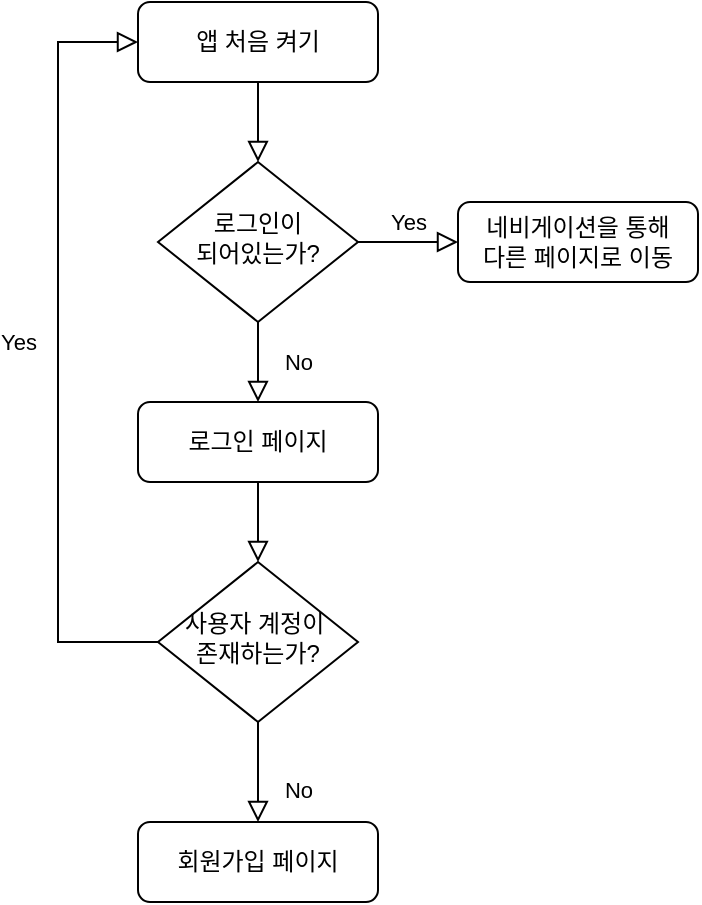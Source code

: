 <mxfile version="18.0.4" type="github" pages="6">
  <diagram id="C5RBs43oDa-KdzZeNtuy" name="메인 페이지">
    <mxGraphModel dx="968" dy="994" grid="1" gridSize="10" guides="1" tooltips="1" connect="1" arrows="1" fold="1" page="1" pageScale="1" pageWidth="827" pageHeight="1169" math="0" shadow="0">
      <root>
        <mxCell id="WIyWlLk6GJQsqaUBKTNV-0" />
        <mxCell id="WIyWlLk6GJQsqaUBKTNV-1" parent="WIyWlLk6GJQsqaUBKTNV-0" />
        <mxCell id="WIyWlLk6GJQsqaUBKTNV-2" value="" style="rounded=0;html=1;jettySize=auto;orthogonalLoop=1;fontSize=11;endArrow=block;endFill=0;endSize=8;strokeWidth=1;shadow=0;labelBackgroundColor=none;edgeStyle=orthogonalEdgeStyle;" parent="WIyWlLk6GJQsqaUBKTNV-1" source="WIyWlLk6GJQsqaUBKTNV-3" target="WIyWlLk6GJQsqaUBKTNV-6" edge="1">
          <mxGeometry relative="1" as="geometry" />
        </mxCell>
        <mxCell id="WIyWlLk6GJQsqaUBKTNV-3" value="앱 처음 켜기" style="rounded=1;whiteSpace=wrap;html=1;fontSize=12;glass=0;strokeWidth=1;shadow=0;" parent="WIyWlLk6GJQsqaUBKTNV-1" vertex="1">
          <mxGeometry x="200" y="120" width="120" height="40" as="geometry" />
        </mxCell>
        <mxCell id="WIyWlLk6GJQsqaUBKTNV-4" value="No" style="rounded=0;html=1;jettySize=auto;orthogonalLoop=1;fontSize=11;endArrow=block;endFill=0;endSize=8;strokeWidth=1;shadow=0;labelBackgroundColor=none;edgeStyle=orthogonalEdgeStyle;entryX=0.5;entryY=0;entryDx=0;entryDy=0;" parent="WIyWlLk6GJQsqaUBKTNV-1" source="WIyWlLk6GJQsqaUBKTNV-6" target="2xkAwa8HTgMHsSk2tXgx-1" edge="1">
          <mxGeometry y="20" relative="1" as="geometry">
            <mxPoint as="offset" />
            <mxPoint x="260" y="310" as="targetPoint" />
          </mxGeometry>
        </mxCell>
        <mxCell id="WIyWlLk6GJQsqaUBKTNV-5" value="Yes" style="edgeStyle=orthogonalEdgeStyle;rounded=0;html=1;jettySize=auto;orthogonalLoop=1;fontSize=11;endArrow=block;endFill=0;endSize=8;strokeWidth=1;shadow=0;labelBackgroundColor=none;" parent="WIyWlLk6GJQsqaUBKTNV-1" source="WIyWlLk6GJQsqaUBKTNV-6" target="WIyWlLk6GJQsqaUBKTNV-7" edge="1">
          <mxGeometry y="10" relative="1" as="geometry">
            <mxPoint as="offset" />
          </mxGeometry>
        </mxCell>
        <mxCell id="WIyWlLk6GJQsqaUBKTNV-6" value="로그인이 &lt;br&gt;되어있는가?" style="rhombus;whiteSpace=wrap;html=1;shadow=0;fontFamily=Helvetica;fontSize=12;align=center;strokeWidth=1;spacing=6;spacingTop=-4;" parent="WIyWlLk6GJQsqaUBKTNV-1" vertex="1">
          <mxGeometry x="210" y="200" width="100" height="80" as="geometry" />
        </mxCell>
        <mxCell id="WIyWlLk6GJQsqaUBKTNV-7" value="네비게이션을 통해&lt;br&gt;다른 페이지로 이동" style="rounded=1;whiteSpace=wrap;html=1;fontSize=12;glass=0;strokeWidth=1;shadow=0;" parent="WIyWlLk6GJQsqaUBKTNV-1" vertex="1">
          <mxGeometry x="360" y="220" width="120" height="40" as="geometry" />
        </mxCell>
        <mxCell id="WIyWlLk6GJQsqaUBKTNV-8" value="No" style="rounded=0;html=1;jettySize=auto;orthogonalLoop=1;fontSize=11;endArrow=block;endFill=0;endSize=8;strokeWidth=1;shadow=0;labelBackgroundColor=none;edgeStyle=orthogonalEdgeStyle;" parent="WIyWlLk6GJQsqaUBKTNV-1" source="WIyWlLk6GJQsqaUBKTNV-10" target="WIyWlLk6GJQsqaUBKTNV-11" edge="1">
          <mxGeometry x="0.333" y="20" relative="1" as="geometry">
            <mxPoint as="offset" />
          </mxGeometry>
        </mxCell>
        <mxCell id="TLVHUFIP5C9zybmoT3AE-4" style="edgeStyle=orthogonalEdgeStyle;rounded=0;orthogonalLoop=1;jettySize=auto;html=1;exitX=0;exitY=0.5;exitDx=0;exitDy=0;entryX=0;entryY=0.5;entryDx=0;entryDy=0;endArrow=block;endFill=0;endSize=8;" edge="1" parent="WIyWlLk6GJQsqaUBKTNV-1" source="WIyWlLk6GJQsqaUBKTNV-10" target="WIyWlLk6GJQsqaUBKTNV-3">
          <mxGeometry relative="1" as="geometry">
            <Array as="points">
              <mxPoint x="160" y="440" />
              <mxPoint x="160" y="140" />
            </Array>
          </mxGeometry>
        </mxCell>
        <mxCell id="evQ_pMqq1Nc-0Edl0Rth-8" value="Yes" style="edgeLabel;html=1;align=center;verticalAlign=middle;resizable=0;points=[];" vertex="1" connectable="0" parent="TLVHUFIP5C9zybmoT3AE-4">
          <mxGeometry x="-0.067" y="-2" relative="1" as="geometry">
            <mxPoint x="-22" y="-18" as="offset" />
          </mxGeometry>
        </mxCell>
        <mxCell id="WIyWlLk6GJQsqaUBKTNV-10" value="사용자 계정이&amp;nbsp;&lt;br&gt;존재하는가?" style="rhombus;whiteSpace=wrap;html=1;shadow=0;fontFamily=Helvetica;fontSize=12;align=center;strokeWidth=1;spacing=6;spacingTop=-4;" parent="WIyWlLk6GJQsqaUBKTNV-1" vertex="1">
          <mxGeometry x="210" y="400" width="100" height="80" as="geometry" />
        </mxCell>
        <mxCell id="WIyWlLk6GJQsqaUBKTNV-11" value="회원가입 페이지" style="rounded=1;whiteSpace=wrap;html=1;fontSize=12;glass=0;strokeWidth=1;shadow=0;" parent="WIyWlLk6GJQsqaUBKTNV-1" vertex="1">
          <mxGeometry x="200" y="530" width="120" height="40" as="geometry" />
        </mxCell>
        <mxCell id="2xkAwa8HTgMHsSk2tXgx-3" value="" style="edgeStyle=orthogonalEdgeStyle;rounded=0;orthogonalLoop=1;jettySize=auto;html=1;endArrow=block;endFill=0;endSize=8;" parent="WIyWlLk6GJQsqaUBKTNV-1" source="2xkAwa8HTgMHsSk2tXgx-1" target="WIyWlLk6GJQsqaUBKTNV-10" edge="1">
          <mxGeometry relative="1" as="geometry" />
        </mxCell>
        <mxCell id="2xkAwa8HTgMHsSk2tXgx-1" value="로그인 페이지" style="rounded=1;whiteSpace=wrap;html=1;" parent="WIyWlLk6GJQsqaUBKTNV-1" vertex="1">
          <mxGeometry x="200" y="320" width="120" height="40" as="geometry" />
        </mxCell>
      </root>
    </mxGraphModel>
  </diagram>
  <diagram id="oDTKHBYF9CjuRPV_wIWu" name="식물 구매 페이지">
    <mxGraphModel dx="968" dy="994" grid="1" gridSize="10" guides="1" tooltips="1" connect="1" arrows="1" fold="1" page="1" pageScale="1" pageWidth="827" pageHeight="1169" math="0" shadow="0">
      <root>
        <mxCell id="0" />
        <mxCell id="1" parent="0" />
        <mxCell id="GZ9RXzgId8T2_DMuncNv-2" value="" style="edgeStyle=orthogonalEdgeStyle;rounded=0;orthogonalLoop=1;jettySize=auto;html=1;endArrow=block;endFill=0;endSize=8;" edge="1" parent="1" source="2-qUmga1zoLbRbnCdZnu-1" target="GZ9RXzgId8T2_DMuncNv-1">
          <mxGeometry relative="1" as="geometry" />
        </mxCell>
        <mxCell id="GZ9RXzgId8T2_DMuncNv-3" style="edgeStyle=orthogonalEdgeStyle;rounded=0;orthogonalLoop=1;jettySize=auto;html=1;endArrow=block;endFill=0;endSize=8;entryX=0.5;entryY=0;entryDx=0;entryDy=0;" edge="1" parent="1" source="2-qUmga1zoLbRbnCdZnu-1" target="GZ9RXzgId8T2_DMuncNv-4">
          <mxGeometry relative="1" as="geometry">
            <mxPoint x="320" y="210" as="targetPoint" />
          </mxGeometry>
        </mxCell>
        <mxCell id="2-qUmga1zoLbRbnCdZnu-1" value="구매 페이지" style="rounded=1;whiteSpace=wrap;html=1;" vertex="1" parent="1">
          <mxGeometry x="200" y="120" width="120" height="40" as="geometry" />
        </mxCell>
        <mxCell id="GZ9RXzgId8T2_DMuncNv-7" value="" style="edgeStyle=orthogonalEdgeStyle;rounded=0;orthogonalLoop=1;jettySize=auto;html=1;endArrow=block;endFill=0;endSize=8;" edge="1" parent="1" source="GZ9RXzgId8T2_DMuncNv-1" target="GZ9RXzgId8T2_DMuncNv-6">
          <mxGeometry relative="1" as="geometry" />
        </mxCell>
        <mxCell id="GZ9RXzgId8T2_DMuncNv-1" value="물품 종류 선택" style="rounded=1;whiteSpace=wrap;html=1;" vertex="1" parent="1">
          <mxGeometry x="120" y="200" width="120" height="40" as="geometry" />
        </mxCell>
        <mxCell id="GZ9RXzgId8T2_DMuncNv-10" style="edgeStyle=orthogonalEdgeStyle;rounded=0;orthogonalLoop=1;jettySize=auto;html=1;exitX=0.5;exitY=1;exitDx=0;exitDy=0;entryX=0.5;entryY=0;entryDx=0;entryDy=0;endArrow=block;endFill=0;endSize=8;" edge="1" parent="1" source="GZ9RXzgId8T2_DMuncNv-4" target="GZ9RXzgId8T2_DMuncNv-8">
          <mxGeometry relative="1" as="geometry">
            <Array as="points">
              <mxPoint x="340" y="340" />
              <mxPoint x="260" y="340" />
            </Array>
          </mxGeometry>
        </mxCell>
        <mxCell id="GZ9RXzgId8T2_DMuncNv-4" value="물품 직접 선택" style="rounded=1;whiteSpace=wrap;html=1;" vertex="1" parent="1">
          <mxGeometry x="280" y="200" width="120" height="40" as="geometry" />
        </mxCell>
        <mxCell id="GZ9RXzgId8T2_DMuncNv-9" value="" style="edgeStyle=orthogonalEdgeStyle;rounded=0;orthogonalLoop=1;jettySize=auto;html=1;endArrow=block;endFill=0;endSize=8;" edge="1" parent="1" source="GZ9RXzgId8T2_DMuncNv-6" target="GZ9RXzgId8T2_DMuncNv-8">
          <mxGeometry relative="1" as="geometry" />
        </mxCell>
        <mxCell id="GZ9RXzgId8T2_DMuncNv-6" value="세부 종류 선택" style="rounded=1;whiteSpace=wrap;html=1;" vertex="1" parent="1">
          <mxGeometry x="120" y="280" width="120" height="40" as="geometry" />
        </mxCell>
        <mxCell id="_7WPd1eZbgNDk28E6osv-6" value="" style="edgeStyle=orthogonalEdgeStyle;rounded=0;orthogonalLoop=1;jettySize=auto;html=1;endArrow=block;endFill=0;endSize=8;" edge="1" parent="1" source="GZ9RXzgId8T2_DMuncNv-8" target="_7WPd1eZbgNDk28E6osv-5">
          <mxGeometry relative="1" as="geometry" />
        </mxCell>
        <mxCell id="GZ9RXzgId8T2_DMuncNv-8" value="해당 물품 정보 출력" style="rounded=1;whiteSpace=wrap;html=1;" vertex="1" parent="1">
          <mxGeometry x="200" y="360" width="120" height="40" as="geometry" />
        </mxCell>
        <mxCell id="_7WPd1eZbgNDk28E6osv-9" style="edgeStyle=orthogonalEdgeStyle;rounded=0;orthogonalLoop=1;jettySize=auto;html=1;exitX=0.5;exitY=1;exitDx=0;exitDy=0;entryX=0.5;entryY=0;entryDx=0;entryDy=0;endArrow=block;endFill=0;endSize=8;" edge="1" parent="1" source="_7WPd1eZbgNDk28E6osv-5" target="_7WPd1eZbgNDk28E6osv-7">
          <mxGeometry relative="1" as="geometry" />
        </mxCell>
        <mxCell id="_7WPd1eZbgNDk28E6osv-10" style="edgeStyle=orthogonalEdgeStyle;rounded=0;orthogonalLoop=1;jettySize=auto;html=1;exitX=0.5;exitY=1;exitDx=0;exitDy=0;entryX=0.5;entryY=0;entryDx=0;entryDy=0;endArrow=block;endFill=0;endSize=8;" edge="1" parent="1" source="_7WPd1eZbgNDk28E6osv-5" target="_7WPd1eZbgNDk28E6osv-8">
          <mxGeometry relative="1" as="geometry" />
        </mxCell>
        <mxCell id="oOCasmnb8hrYTDNxffxm-1" value="Yes" style="edgeLabel;html=1;align=center;verticalAlign=middle;resizable=0;points=[];" vertex="1" connectable="0" parent="_7WPd1eZbgNDk28E6osv-10">
          <mxGeometry x="-0.85" y="1" relative="1" as="geometry">
            <mxPoint x="-1" y="21" as="offset" />
          </mxGeometry>
        </mxCell>
        <mxCell id="_7WPd1eZbgNDk28E6osv-15" style="edgeStyle=orthogonalEdgeStyle;rounded=0;orthogonalLoop=1;jettySize=auto;html=1;exitX=0;exitY=0.5;exitDx=0;exitDy=0;entryX=0;entryY=0.5;entryDx=0;entryDy=0;endArrow=block;endFill=0;endSize=8;" edge="1" parent="1" source="_7WPd1eZbgNDk28E6osv-5" target="GZ9RXzgId8T2_DMuncNv-8">
          <mxGeometry relative="1" as="geometry">
            <Array as="points">
              <mxPoint x="160" y="480" />
              <mxPoint x="160" y="380" />
            </Array>
          </mxGeometry>
        </mxCell>
        <mxCell id="_7WPd1eZbgNDk28E6osv-16" value="No" style="edgeLabel;html=1;align=center;verticalAlign=middle;resizable=0;points=[];" vertex="1" connectable="0" parent="_7WPd1eZbgNDk28E6osv-15">
          <mxGeometry x="-0.126" relative="1" as="geometry">
            <mxPoint x="-20" y="-17" as="offset" />
          </mxGeometry>
        </mxCell>
        <mxCell id="_7WPd1eZbgNDk28E6osv-5" value="구매 의향이&amp;nbsp;&lt;br&gt;있는가?" style="rhombus;whiteSpace=wrap;html=1;rounded=1;" vertex="1" parent="1">
          <mxGeometry x="210" y="440" width="100" height="80" as="geometry" />
        </mxCell>
        <mxCell id="_7WPd1eZbgNDk28E6osv-12" value="" style="edgeStyle=orthogonalEdgeStyle;rounded=0;orthogonalLoop=1;jettySize=auto;html=1;endArrow=block;endFill=0;endSize=8;" edge="1" parent="1" source="_7WPd1eZbgNDk28E6osv-7" target="_7WPd1eZbgNDk28E6osv-11">
          <mxGeometry relative="1" as="geometry" />
        </mxCell>
        <mxCell id="_7WPd1eZbgNDk28E6osv-7" value="결제 페이지" style="rounded=1;whiteSpace=wrap;html=1;" vertex="1" parent="1">
          <mxGeometry x="120" y="560" width="120" height="40" as="geometry" />
        </mxCell>
        <mxCell id="_7WPd1eZbgNDk28E6osv-8" value="장바구니&lt;br&gt;(마이페이지 확인 O)" style="rounded=1;whiteSpace=wrap;html=1;" vertex="1" parent="1">
          <mxGeometry x="280" y="560" width="120" height="40" as="geometry" />
        </mxCell>
        <mxCell id="_7WPd1eZbgNDk28E6osv-14" value="" style="edgeStyle=orthogonalEdgeStyle;rounded=0;orthogonalLoop=1;jettySize=auto;html=1;endArrow=block;endFill=0;endSize=8;" edge="1" parent="1" source="_7WPd1eZbgNDk28E6osv-11" target="_7WPd1eZbgNDk28E6osv-13">
          <mxGeometry relative="1" as="geometry" />
        </mxCell>
        <mxCell id="_7WPd1eZbgNDk28E6osv-11" value="결제 정보 입력" style="rounded=1;whiteSpace=wrap;html=1;" vertex="1" parent="1">
          <mxGeometry x="120" y="640" width="120" height="40" as="geometry" />
        </mxCell>
        <mxCell id="_7WPd1eZbgNDk28E6osv-13" value="결제 완료&lt;br&gt;(마이페이지 확인 O)" style="rounded=1;whiteSpace=wrap;html=1;" vertex="1" parent="1">
          <mxGeometry x="120" y="720" width="120" height="40" as="geometry" />
        </mxCell>
      </root>
    </mxGraphModel>
  </diagram>
  <diagram id="PoeFSGQP3gWe6JsxjKrG" name="식물 판매 페이지">
    <mxGraphModel dx="968" dy="994" grid="1" gridSize="10" guides="1" tooltips="1" connect="1" arrows="1" fold="1" page="1" pageScale="1" pageWidth="827" pageHeight="1169" math="0" shadow="0">
      <root>
        <mxCell id="0" />
        <mxCell id="1" parent="0" />
        <mxCell id="azMKZJ2cHj6LYxvBU8qA-2" value="" style="edgeStyle=orthogonalEdgeStyle;rounded=0;orthogonalLoop=1;jettySize=auto;html=1;endArrow=block;endFill=0;endSize=8;" edge="1" parent="1" source="Orivq2-BfMDEm1u5as4S-1" target="azMKZJ2cHj6LYxvBU8qA-1">
          <mxGeometry relative="1" as="geometry" />
        </mxCell>
        <mxCell id="Orivq2-BfMDEm1u5as4S-1" value="구매 페이지" style="rounded=1;whiteSpace=wrap;html=1;" vertex="1" parent="1">
          <mxGeometry x="200" y="120" width="120" height="40" as="geometry" />
        </mxCell>
        <mxCell id="azMKZJ2cHj6LYxvBU8qA-4" value="" style="edgeStyle=orthogonalEdgeStyle;rounded=0;orthogonalLoop=1;jettySize=auto;html=1;endArrow=block;endFill=0;endSize=8;" edge="1" parent="1" source="azMKZJ2cHj6LYxvBU8qA-1" target="azMKZJ2cHj6LYxvBU8qA-3">
          <mxGeometry relative="1" as="geometry" />
        </mxCell>
        <mxCell id="azMKZJ2cHj6LYxvBU8qA-1" value="상품 등록 버튼 클릭&lt;br&gt;(구매 페이지의 + 버튼)" style="rounded=1;whiteSpace=wrap;html=1;" vertex="1" parent="1">
          <mxGeometry x="200" y="200" width="120" height="40" as="geometry" />
        </mxCell>
        <mxCell id="HQgkdHU-rmNsLyYArUgF-2" value="" style="edgeStyle=orthogonalEdgeStyle;rounded=0;orthogonalLoop=1;jettySize=auto;html=1;endArrow=block;endFill=0;endSize=8;" edge="1" parent="1" source="azMKZJ2cHj6LYxvBU8qA-3" target="HQgkdHU-rmNsLyYArUgF-1">
          <mxGeometry relative="1" as="geometry" />
        </mxCell>
        <mxCell id="azMKZJ2cHj6LYxvBU8qA-3" value="거래 설정 페이지" style="rounded=1;whiteSpace=wrap;html=1;" vertex="1" parent="1">
          <mxGeometry x="200" y="280" width="120" height="40" as="geometry" />
        </mxCell>
        <mxCell id="HQgkdHU-rmNsLyYArUgF-4" value="" style="edgeStyle=orthogonalEdgeStyle;rounded=0;orthogonalLoop=1;jettySize=auto;html=1;endArrow=block;endFill=0;endSize=8;" edge="1" parent="1" source="HQgkdHU-rmNsLyYArUgF-1" target="HQgkdHU-rmNsLyYArUgF-3">
          <mxGeometry relative="1" as="geometry" />
        </mxCell>
        <mxCell id="HQgkdHU-rmNsLyYArUgF-1" value="가이드라인 설정" style="rounded=1;whiteSpace=wrap;html=1;" vertex="1" parent="1">
          <mxGeometry x="200" y="360" width="120" height="40" as="geometry" />
        </mxCell>
        <mxCell id="HQgkdHU-rmNsLyYArUgF-6" value="" style="edgeStyle=orthogonalEdgeStyle;rounded=0;orthogonalLoop=1;jettySize=auto;html=1;endArrow=block;endFill=0;endSize=8;" edge="1" parent="1" source="HQgkdHU-rmNsLyYArUgF-3" target="HQgkdHU-rmNsLyYArUgF-5">
          <mxGeometry relative="1" as="geometry" />
        </mxCell>
        <mxCell id="HQgkdHU-rmNsLyYArUgF-9" value="Yes" style="edgeLabel;html=1;align=center;verticalAlign=middle;resizable=0;points=[];" vertex="1" connectable="0" parent="HQgkdHU-rmNsLyYArUgF-6">
          <mxGeometry x="-0.1" y="1" relative="1" as="geometry">
            <mxPoint x="19" as="offset" />
          </mxGeometry>
        </mxCell>
        <mxCell id="j5ycJaIL8nIeWLuPe-aK-2" value="" style="edgeStyle=orthogonalEdgeStyle;rounded=0;orthogonalLoop=1;jettySize=auto;html=1;endArrow=block;endFill=0;endSize=8;" edge="1" parent="1" source="HQgkdHU-rmNsLyYArUgF-3" target="j5ycJaIL8nIeWLuPe-aK-1">
          <mxGeometry relative="1" as="geometry" />
        </mxCell>
        <mxCell id="j5ycJaIL8nIeWLuPe-aK-3" value="No" style="edgeLabel;html=1;align=center;verticalAlign=middle;resizable=0;points=[];" vertex="1" connectable="0" parent="j5ycJaIL8nIeWLuPe-aK-2">
          <mxGeometry x="-0.2" y="-1" relative="1" as="geometry">
            <mxPoint y="-11" as="offset" />
          </mxGeometry>
        </mxCell>
        <mxCell id="HQgkdHU-rmNsLyYArUgF-3" value="가이드라인이&lt;br&gt;적절한가?" style="rhombus;whiteSpace=wrap;html=1;rounded=1;" vertex="1" parent="1">
          <mxGeometry x="210" y="440" width="100" height="80" as="geometry" />
        </mxCell>
        <mxCell id="HQgkdHU-rmNsLyYArUgF-8" value="" style="edgeStyle=orthogonalEdgeStyle;rounded=0;orthogonalLoop=1;jettySize=auto;html=1;endArrow=block;endFill=0;endSize=8;" edge="1" parent="1" source="HQgkdHU-rmNsLyYArUgF-5" target="HQgkdHU-rmNsLyYArUgF-7">
          <mxGeometry relative="1" as="geometry" />
        </mxCell>
        <mxCell id="HQgkdHU-rmNsLyYArUgF-5" value="판매글 등록 버튼 클릭" style="whiteSpace=wrap;html=1;rounded=1;" vertex="1" parent="1">
          <mxGeometry x="200" y="560" width="120" height="40" as="geometry" />
        </mxCell>
        <mxCell id="j5ycJaIL8nIeWLuPe-aK-8" value="" style="edgeStyle=orthogonalEdgeStyle;rounded=0;orthogonalLoop=1;jettySize=auto;html=1;endArrow=block;endFill=0;endSize=8;" edge="1" parent="1" source="HQgkdHU-rmNsLyYArUgF-7" target="j5ycJaIL8nIeWLuPe-aK-7">
          <mxGeometry relative="1" as="geometry" />
        </mxCell>
        <mxCell id="HQgkdHU-rmNsLyYArUgF-7" value="게시글 등록 완료&lt;br&gt;(판매중, 완료 내역)" style="whiteSpace=wrap;html=1;rounded=1;" vertex="1" parent="1">
          <mxGeometry x="200" y="640" width="120" height="40" as="geometry" />
        </mxCell>
        <mxCell id="j5ycJaIL8nIeWLuPe-aK-5" value="" style="edgeStyle=orthogonalEdgeStyle;rounded=0;orthogonalLoop=1;jettySize=auto;html=1;endArrow=block;endFill=0;endSize=8;" edge="1" parent="1" source="j5ycJaIL8nIeWLuPe-aK-1" target="j5ycJaIL8nIeWLuPe-aK-4">
          <mxGeometry relative="1" as="geometry" />
        </mxCell>
        <mxCell id="j5ycJaIL8nIeWLuPe-aK-1" value="게시글 검증" style="whiteSpace=wrap;html=1;rounded=1;" vertex="1" parent="1">
          <mxGeometry x="360" y="460" width="120" height="40" as="geometry" />
        </mxCell>
        <mxCell id="j5ycJaIL8nIeWLuPe-aK-6" style="edgeStyle=orthogonalEdgeStyle;rounded=0;orthogonalLoop=1;jettySize=auto;html=1;exitX=1;exitY=0.5;exitDx=0;exitDy=0;entryX=1;entryY=0.5;entryDx=0;entryDy=0;endArrow=block;endFill=0;endSize=8;" edge="1" parent="1" source="j5ycJaIL8nIeWLuPe-aK-4" target="HQgkdHU-rmNsLyYArUgF-1">
          <mxGeometry relative="1" as="geometry" />
        </mxCell>
        <mxCell id="j5ycJaIL8nIeWLuPe-aK-4" value="가이드라인 재작성" style="whiteSpace=wrap;html=1;rounded=1;" vertex="1" parent="1">
          <mxGeometry x="520" y="460" width="120" height="40" as="geometry" />
        </mxCell>
        <mxCell id="j5ycJaIL8nIeWLuPe-aK-7" value="마이페이지에서 확인" style="whiteSpace=wrap;html=1;rounded=1;" vertex="1" parent="1">
          <mxGeometry x="200" y="720" width="120" height="40" as="geometry" />
        </mxCell>
      </root>
    </mxGraphModel>
  </diagram>
  <diagram id="0Qu2bqM3ZP0Hfqt-f_2R" name="경매 구매 페이지">
    <mxGraphModel dx="968" dy="994" grid="1" gridSize="10" guides="1" tooltips="1" connect="1" arrows="1" fold="1" page="1" pageScale="1" pageWidth="827" pageHeight="1169" math="0" shadow="0">
      <root>
        <mxCell id="0" />
        <mxCell id="1" parent="0" />
        <mxCell id="4LsOsaFE_U8WdSnjimtb-1" value="" style="edgeStyle=orthogonalEdgeStyle;rounded=0;orthogonalLoop=1;jettySize=auto;html=1;endArrow=block;endFill=0;endSize=8;" edge="1" parent="1" source="4LsOsaFE_U8WdSnjimtb-3" target="4LsOsaFE_U8WdSnjimtb-5">
          <mxGeometry relative="1" as="geometry" />
        </mxCell>
        <mxCell id="4LsOsaFE_U8WdSnjimtb-2" style="edgeStyle=orthogonalEdgeStyle;rounded=0;orthogonalLoop=1;jettySize=auto;html=1;endArrow=block;endFill=0;endSize=8;entryX=0.5;entryY=0;entryDx=0;entryDy=0;" edge="1" parent="1" source="4LsOsaFE_U8WdSnjimtb-3" target="4LsOsaFE_U8WdSnjimtb-7">
          <mxGeometry relative="1" as="geometry">
            <mxPoint x="320" y="210" as="targetPoint" />
          </mxGeometry>
        </mxCell>
        <mxCell id="4LsOsaFE_U8WdSnjimtb-3" value="경매 페이지" style="rounded=1;whiteSpace=wrap;html=1;" vertex="1" parent="1">
          <mxGeometry x="200" y="120" width="120" height="40" as="geometry" />
        </mxCell>
        <mxCell id="4LsOsaFE_U8WdSnjimtb-4" value="" style="edgeStyle=orthogonalEdgeStyle;rounded=0;orthogonalLoop=1;jettySize=auto;html=1;endArrow=block;endFill=0;endSize=8;" edge="1" parent="1" source="4LsOsaFE_U8WdSnjimtb-5" target="4LsOsaFE_U8WdSnjimtb-9">
          <mxGeometry relative="1" as="geometry" />
        </mxCell>
        <mxCell id="4LsOsaFE_U8WdSnjimtb-5" value="식물 검색" style="rounded=1;whiteSpace=wrap;html=1;" vertex="1" parent="1">
          <mxGeometry x="120" y="200" width="120" height="40" as="geometry" />
        </mxCell>
        <mxCell id="4LsOsaFE_U8WdSnjimtb-6" style="edgeStyle=orthogonalEdgeStyle;rounded=0;orthogonalLoop=1;jettySize=auto;html=1;exitX=0.5;exitY=1;exitDx=0;exitDy=0;entryX=0.5;entryY=0;entryDx=0;entryDy=0;endArrow=block;endFill=0;endSize=8;" edge="1" parent="1" source="4LsOsaFE_U8WdSnjimtb-7" target="4LsOsaFE_U8WdSnjimtb-11">
          <mxGeometry relative="1" as="geometry">
            <Array as="points">
              <mxPoint x="340" y="340" />
              <mxPoint x="260" y="340" />
            </Array>
          </mxGeometry>
        </mxCell>
        <mxCell id="4LsOsaFE_U8WdSnjimtb-7" value="경매 페이지 메인화면의&lt;br&gt;상품 선택" style="rounded=1;whiteSpace=wrap;html=1;" vertex="1" parent="1">
          <mxGeometry x="280" y="200" width="120" height="40" as="geometry" />
        </mxCell>
        <mxCell id="4LsOsaFE_U8WdSnjimtb-8" value="" style="edgeStyle=orthogonalEdgeStyle;rounded=0;orthogonalLoop=1;jettySize=auto;html=1;endArrow=block;endFill=0;endSize=8;" edge="1" parent="1" source="4LsOsaFE_U8WdSnjimtb-9" target="4LsOsaFE_U8WdSnjimtb-11">
          <mxGeometry relative="1" as="geometry" />
        </mxCell>
        <mxCell id="4LsOsaFE_U8WdSnjimtb-9" value="검색 결과에서 상품 선택" style="rounded=1;whiteSpace=wrap;html=1;" vertex="1" parent="1">
          <mxGeometry x="120" y="280" width="120" height="40" as="geometry" />
        </mxCell>
        <mxCell id="4LsOsaFE_U8WdSnjimtb-10" value="" style="edgeStyle=orthogonalEdgeStyle;rounded=0;orthogonalLoop=1;jettySize=auto;html=1;endArrow=block;endFill=0;endSize=8;" edge="1" parent="1" source="4LsOsaFE_U8WdSnjimtb-11" target="4LsOsaFE_U8WdSnjimtb-17">
          <mxGeometry relative="1" as="geometry" />
        </mxCell>
        <mxCell id="4LsOsaFE_U8WdSnjimtb-11" value="해당 경매 상품 &lt;br&gt;정보 출력" style="rounded=1;whiteSpace=wrap;html=1;" vertex="1" parent="1">
          <mxGeometry x="200" y="360" width="120" height="40" as="geometry" />
        </mxCell>
        <mxCell id="4LsOsaFE_U8WdSnjimtb-12" style="edgeStyle=orthogonalEdgeStyle;rounded=0;orthogonalLoop=1;jettySize=auto;html=1;exitX=0.5;exitY=1;exitDx=0;exitDy=0;entryX=0.5;entryY=0;entryDx=0;entryDy=0;endArrow=block;endFill=0;endSize=8;" edge="1" parent="1" source="4LsOsaFE_U8WdSnjimtb-17" target="4LsOsaFE_U8WdSnjimtb-19">
          <mxGeometry relative="1" as="geometry" />
        </mxCell>
        <mxCell id="4LsOsaFE_U8WdSnjimtb-13" style="edgeStyle=orthogonalEdgeStyle;rounded=0;orthogonalLoop=1;jettySize=auto;html=1;exitX=0.5;exitY=1;exitDx=0;exitDy=0;entryX=0.5;entryY=0;entryDx=0;entryDy=0;endArrow=block;endFill=0;endSize=8;" edge="1" parent="1" source="4LsOsaFE_U8WdSnjimtb-17" target="4LsOsaFE_U8WdSnjimtb-20">
          <mxGeometry relative="1" as="geometry" />
        </mxCell>
        <mxCell id="4LsOsaFE_U8WdSnjimtb-14" value="Yes" style="edgeLabel;html=1;align=center;verticalAlign=middle;resizable=0;points=[];" vertex="1" connectable="0" parent="4LsOsaFE_U8WdSnjimtb-13">
          <mxGeometry x="-0.85" y="1" relative="1" as="geometry">
            <mxPoint x="-1" y="21" as="offset" />
          </mxGeometry>
        </mxCell>
        <mxCell id="4LsOsaFE_U8WdSnjimtb-15" style="edgeStyle=orthogonalEdgeStyle;rounded=0;orthogonalLoop=1;jettySize=auto;html=1;exitX=0;exitY=0.5;exitDx=0;exitDy=0;entryX=0;entryY=0.5;entryDx=0;entryDy=0;endArrow=block;endFill=0;endSize=8;" edge="1" parent="1" source="4LsOsaFE_U8WdSnjimtb-17" target="4LsOsaFE_U8WdSnjimtb-11">
          <mxGeometry relative="1" as="geometry">
            <Array as="points">
              <mxPoint x="160" y="480" />
              <mxPoint x="160" y="380" />
            </Array>
          </mxGeometry>
        </mxCell>
        <mxCell id="4LsOsaFE_U8WdSnjimtb-16" value="No" style="edgeLabel;html=1;align=center;verticalAlign=middle;resizable=0;points=[];" vertex="1" connectable="0" parent="4LsOsaFE_U8WdSnjimtb-15">
          <mxGeometry x="-0.126" relative="1" as="geometry">
            <mxPoint x="-20" y="-17" as="offset" />
          </mxGeometry>
        </mxCell>
        <mxCell id="4LsOsaFE_U8WdSnjimtb-17" value="입찰 의향이&amp;nbsp;&lt;br&gt;있는가?" style="rhombus;whiteSpace=wrap;html=1;rounded=1;" vertex="1" parent="1">
          <mxGeometry x="210" y="440" width="100" height="80" as="geometry" />
        </mxCell>
        <mxCell id="4LsOsaFE_U8WdSnjimtb-18" value="" style="edgeStyle=orthogonalEdgeStyle;rounded=0;orthogonalLoop=1;jettySize=auto;html=1;endArrow=block;endFill=0;endSize=8;" edge="1" parent="1" source="4LsOsaFE_U8WdSnjimtb-19" target="4LsOsaFE_U8WdSnjimtb-22">
          <mxGeometry relative="1" as="geometry" />
        </mxCell>
        <mxCell id="4LsOsaFE_U8WdSnjimtb-19" value="입찰 페이지&lt;br&gt;(입찰금액 적기)" style="rounded=1;whiteSpace=wrap;html=1;" vertex="1" parent="1">
          <mxGeometry x="120" y="560" width="120" height="40" as="geometry" />
        </mxCell>
        <mxCell id="4LsOsaFE_U8WdSnjimtb-20" value="장바구니&lt;br&gt;(마이페이지 확인 O)" style="rounded=1;whiteSpace=wrap;html=1;" vertex="1" parent="1">
          <mxGeometry x="280" y="560" width="120" height="40" as="geometry" />
        </mxCell>
        <mxCell id="4LsOsaFE_U8WdSnjimtb-21" value="" style="edgeStyle=orthogonalEdgeStyle;rounded=0;orthogonalLoop=1;jettySize=auto;html=1;endArrow=block;endFill=0;endSize=8;" edge="1" parent="1" source="4LsOsaFE_U8WdSnjimtb-22" target="4LsOsaFE_U8WdSnjimtb-23">
          <mxGeometry relative="1" as="geometry" />
        </mxCell>
        <mxCell id="4LsOsaFE_U8WdSnjimtb-22" value="마이 페이지" style="rounded=1;whiteSpace=wrap;html=1;" vertex="1" parent="1">
          <mxGeometry x="120" y="640" width="120" height="40" as="geometry" />
        </mxCell>
        <mxCell id="ahCnCh8UkxsBGP4r5AiT-2" value="" style="edgeStyle=orthogonalEdgeStyle;rounded=0;orthogonalLoop=1;jettySize=auto;html=1;endArrow=block;endFill=0;endSize=8;" edge="1" parent="1" source="4LsOsaFE_U8WdSnjimtb-23" target="ahCnCh8UkxsBGP4r5AiT-1">
          <mxGeometry relative="1" as="geometry" />
        </mxCell>
        <mxCell id="4LsOsaFE_U8WdSnjimtb-23" value="입찰한 식물 확인" style="rounded=1;whiteSpace=wrap;html=1;" vertex="1" parent="1">
          <mxGeometry x="120" y="720" width="120" height="40" as="geometry" />
        </mxCell>
        <mxCell id="Ztavy6mWLgoEwIXnSNcf-4" style="edgeStyle=orthogonalEdgeStyle;rounded=0;orthogonalLoop=1;jettySize=auto;html=1;exitX=0.5;exitY=1;exitDx=0;exitDy=0;entryX=0.5;entryY=0;entryDx=0;entryDy=0;endArrow=block;endFill=0;endSize=8;" edge="1" parent="1" source="ahCnCh8UkxsBGP4r5AiT-1" target="Ztavy6mWLgoEwIXnSNcf-2">
          <mxGeometry relative="1" as="geometry" />
        </mxCell>
        <mxCell id="ahCnCh8UkxsBGP4r5AiT-1" value="결제 페이지" style="rounded=1;whiteSpace=wrap;html=1;" vertex="1" parent="1">
          <mxGeometry x="120" y="800" width="120" height="40" as="geometry" />
        </mxCell>
        <mxCell id="Ztavy6mWLgoEwIXnSNcf-1" value="" style="edgeStyle=orthogonalEdgeStyle;rounded=0;orthogonalLoop=1;jettySize=auto;html=1;endArrow=block;endFill=0;endSize=8;" edge="1" parent="1" source="Ztavy6mWLgoEwIXnSNcf-2" target="Ztavy6mWLgoEwIXnSNcf-3">
          <mxGeometry relative="1" as="geometry" />
        </mxCell>
        <mxCell id="Ztavy6mWLgoEwIXnSNcf-2" value="결제 정보 입력" style="rounded=1;whiteSpace=wrap;html=1;" vertex="1" parent="1">
          <mxGeometry x="120" y="880" width="120" height="40" as="geometry" />
        </mxCell>
        <mxCell id="Ztavy6mWLgoEwIXnSNcf-3" value="결제 완료&lt;br&gt;(마이페이지 확인 O)" style="rounded=1;whiteSpace=wrap;html=1;" vertex="1" parent="1">
          <mxGeometry x="120" y="960" width="120" height="40" as="geometry" />
        </mxCell>
      </root>
    </mxGraphModel>
  </diagram>
  <diagram id="zqsEhMNWp-9U8MRaOjCn" name="경매 판매 페이지">
    <mxGraphModel dx="968" dy="994" grid="1" gridSize="10" guides="1" tooltips="1" connect="1" arrows="1" fold="1" page="1" pageScale="1" pageWidth="827" pageHeight="1169" math="0" shadow="0">
      <root>
        <mxCell id="0" />
        <mxCell id="1" parent="0" />
        <mxCell id="1t6ByZAMljNspa1cUEvN-1" value="" style="edgeStyle=orthogonalEdgeStyle;rounded=0;orthogonalLoop=1;jettySize=auto;html=1;endArrow=block;endFill=0;endSize=8;" edge="1" parent="1" source="1t6ByZAMljNspa1cUEvN-2" target="1t6ByZAMljNspa1cUEvN-4">
          <mxGeometry relative="1" as="geometry" />
        </mxCell>
        <mxCell id="1t6ByZAMljNspa1cUEvN-2" value="구매 페이지" style="rounded=1;whiteSpace=wrap;html=1;" vertex="1" parent="1">
          <mxGeometry x="200" y="120" width="120" height="40" as="geometry" />
        </mxCell>
        <mxCell id="1t6ByZAMljNspa1cUEvN-3" value="" style="edgeStyle=orthogonalEdgeStyle;rounded=0;orthogonalLoop=1;jettySize=auto;html=1;endArrow=block;endFill=0;endSize=8;" edge="1" parent="1" source="1t6ByZAMljNspa1cUEvN-4" target="1t6ByZAMljNspa1cUEvN-6">
          <mxGeometry relative="1" as="geometry" />
        </mxCell>
        <mxCell id="1t6ByZAMljNspa1cUEvN-4" value="상품 등록 버튼 클릭&lt;br&gt;(구매 페이지의 + 버튼)" style="rounded=1;whiteSpace=wrap;html=1;" vertex="1" parent="1">
          <mxGeometry x="200" y="200" width="120" height="40" as="geometry" />
        </mxCell>
        <mxCell id="1t6ByZAMljNspa1cUEvN-5" value="" style="edgeStyle=orthogonalEdgeStyle;rounded=0;orthogonalLoop=1;jettySize=auto;html=1;endArrow=block;endFill=0;endSize=8;" edge="1" parent="1" source="1t6ByZAMljNspa1cUEvN-6" target="1t6ByZAMljNspa1cUEvN-8">
          <mxGeometry relative="1" as="geometry" />
        </mxCell>
        <mxCell id="1t6ByZAMljNspa1cUEvN-6" value="주문서 작성" style="rounded=1;whiteSpace=wrap;html=1;" vertex="1" parent="1">
          <mxGeometry x="200" y="280" width="120" height="40" as="geometry" />
        </mxCell>
        <mxCell id="1t6ByZAMljNspa1cUEvN-7" value="" style="edgeStyle=orthogonalEdgeStyle;rounded=0;orthogonalLoop=1;jettySize=auto;html=1;endArrow=block;endFill=0;endSize=8;" edge="1" parent="1" source="1t6ByZAMljNspa1cUEvN-8" target="1t6ByZAMljNspa1cUEvN-13">
          <mxGeometry relative="1" as="geometry" />
        </mxCell>
        <mxCell id="1t6ByZAMljNspa1cUEvN-8" value="검수" style="rounded=1;whiteSpace=wrap;html=1;" vertex="1" parent="1">
          <mxGeometry x="200" y="360" width="120" height="40" as="geometry" />
        </mxCell>
        <mxCell id="1t6ByZAMljNspa1cUEvN-9" value="" style="edgeStyle=orthogonalEdgeStyle;rounded=0;orthogonalLoop=1;jettySize=auto;html=1;endArrow=block;endFill=0;endSize=8;" edge="1" parent="1" source="1t6ByZAMljNspa1cUEvN-13" target="1t6ByZAMljNspa1cUEvN-15">
          <mxGeometry relative="1" as="geometry" />
        </mxCell>
        <mxCell id="1t6ByZAMljNspa1cUEvN-10" value="Yes" style="edgeLabel;html=1;align=center;verticalAlign=middle;resizable=0;points=[];" vertex="1" connectable="0" parent="1t6ByZAMljNspa1cUEvN-9">
          <mxGeometry x="-0.1" y="1" relative="1" as="geometry">
            <mxPoint x="19" as="offset" />
          </mxGeometry>
        </mxCell>
        <mxCell id="1t6ByZAMljNspa1cUEvN-11" value="" style="edgeStyle=orthogonalEdgeStyle;rounded=0;orthogonalLoop=1;jettySize=auto;html=1;endArrow=block;endFill=0;endSize=8;" edge="1" parent="1" source="1t6ByZAMljNspa1cUEvN-13" target="1t6ByZAMljNspa1cUEvN-19">
          <mxGeometry relative="1" as="geometry" />
        </mxCell>
        <mxCell id="1t6ByZAMljNspa1cUEvN-12" value="No" style="edgeLabel;html=1;align=center;verticalAlign=middle;resizable=0;points=[];" vertex="1" connectable="0" parent="1t6ByZAMljNspa1cUEvN-11">
          <mxGeometry x="-0.2" y="-1" relative="1" as="geometry">
            <mxPoint y="-11" as="offset" />
          </mxGeometry>
        </mxCell>
        <mxCell id="1t6ByZAMljNspa1cUEvN-13" value="검수가 제대로&lt;br&gt;되었는가?" style="rhombus;whiteSpace=wrap;html=1;rounded=1;" vertex="1" parent="1">
          <mxGeometry x="210" y="440" width="100" height="80" as="geometry" />
        </mxCell>
        <mxCell id="1t6ByZAMljNspa1cUEvN-15" value="검수한 내용 업로드&lt;br&gt;(식물 로그 참고)" style="whiteSpace=wrap;html=1;rounded=1;" vertex="1" parent="1">
          <mxGeometry x="200" y="560" width="120" height="40" as="geometry" />
        </mxCell>
        <mxCell id="1t6ByZAMljNspa1cUEvN-23" style="edgeStyle=orthogonalEdgeStyle;rounded=0;orthogonalLoop=1;jettySize=auto;html=1;exitX=1;exitY=0.5;exitDx=0;exitDy=0;entryX=1;entryY=0.5;entryDx=0;entryDy=0;endArrow=block;endFill=0;endSize=8;" edge="1" parent="1" source="1t6ByZAMljNspa1cUEvN-19" target="1t6ByZAMljNspa1cUEvN-2">
          <mxGeometry relative="1" as="geometry" />
        </mxCell>
        <mxCell id="1t6ByZAMljNspa1cUEvN-19" value="검수 패널티" style="whiteSpace=wrap;html=1;rounded=1;" vertex="1" parent="1">
          <mxGeometry x="360" y="460" width="120" height="40" as="geometry" />
        </mxCell>
      </root>
    </mxGraphModel>
  </diagram>
  <diagram id="N255y_hGBdg5d1doktUe" name="가드닝 스케쥴러 페이지">
    <mxGraphModel dx="968" dy="994" grid="1" gridSize="10" guides="1" tooltips="1" connect="1" arrows="1" fold="1" page="1" pageScale="1" pageWidth="827" pageHeight="1169" math="0" shadow="0">
      <root>
        <mxCell id="0" />
        <mxCell id="1" parent="0" />
      </root>
    </mxGraphModel>
  </diagram>
</mxfile>
